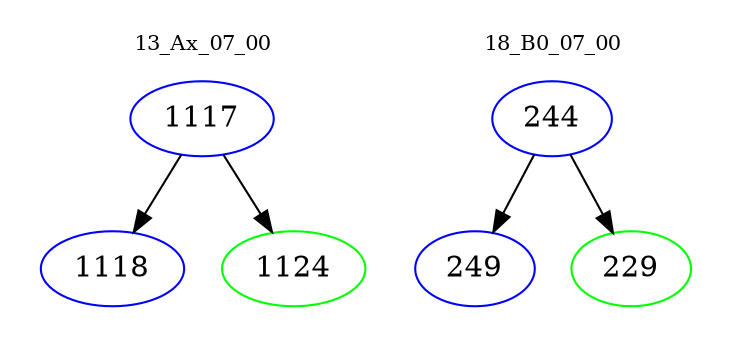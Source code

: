 digraph{
subgraph cluster_0 {
color = white
label = "13_Ax_07_00";
fontsize=10;
T0_1117 [label="1117", color="blue"]
T0_1117 -> T0_1118 [color="black"]
T0_1118 [label="1118", color="blue"]
T0_1117 -> T0_1124 [color="black"]
T0_1124 [label="1124", color="green"]
}
subgraph cluster_1 {
color = white
label = "18_B0_07_00";
fontsize=10;
T1_244 [label="244", color="blue"]
T1_244 -> T1_249 [color="black"]
T1_249 [label="249", color="blue"]
T1_244 -> T1_229 [color="black"]
T1_229 [label="229", color="green"]
}
}
